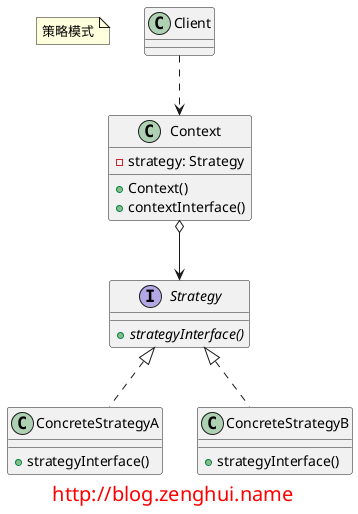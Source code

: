 @startuml

note "策略模式" as name

class Context{
    - strategy: Strategy
    + Context()
    + contextInterface()
}

interface Strategy{
    + {abstract} strategyInterface()
}

class ConcreteStrategyA{
    + strategyInterface()
}

class ConcreteStrategyB{
    + strategyInterface()
}

Context o--> Strategy
Strategy <|.. ConcreteStrategyA
Strategy <|.. ConcreteStrategyB

Client ..> Context

footer
<font size="20" color="red">http://blog.zenghui.name</font>
endfooter

@enduml